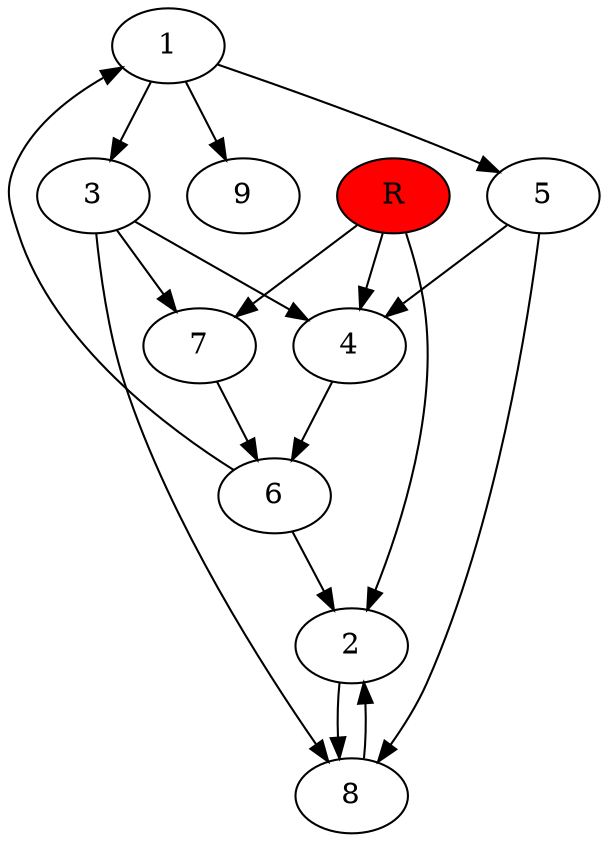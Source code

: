 digraph prb8327 {
	1
	2
	3
	4
	5
	6
	7
	8
	R [fillcolor="#ff0000" style=filled]
	1 -> 3
	1 -> 5
	1 -> 9
	2 -> 8
	3 -> 4
	3 -> 7
	3 -> 8
	4 -> 6
	5 -> 4
	5 -> 8
	6 -> 1
	6 -> 2
	7 -> 6
	8 -> 2
	R -> 2
	R -> 4
	R -> 7
}

